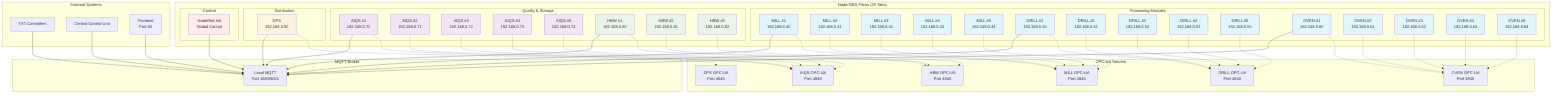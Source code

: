 graph TB
    subgraph "Node-RED Flows (25 Tabs)"
        subgraph "Processing Modules"
            MILL1[MILL #1<br/>192.168.0.40]
            MILL2[MILL #2<br/>192.168.0.41]
            MILL3[MILL #3<br/>192.168.0.42]
            MILL4[MILL #4<br/>192.168.0.43]
            MILL5[MILL #5<br/>192.168.0.44]
            
            DRILL1[DRILL #1<br/>192.168.0.50]
            DRILL2[DRILL #2<br/>192.168.0.51]
            DRILL3[DRILL #3<br/>192.168.0.52]
            DRILL4[DRILL #4<br/>192.168.0.53]
            DRILL5[DRILL #5<br/>192.168.0.54]
            
            OVEN1[OVEN #1<br/>192.168.0.60]
            OVEN2[OVEN #2<br/>192.168.0.61]
            OVEN3[OVEN #3<br/>192.168.0.62]
            OVEN4[OVEN #4<br/>192.168.0.63]
            OVEN5[OVEN #5<br/>192.168.0.64]
        end
        
        subgraph "Quality & Storage"
            AIQS1[AIQS #1<br/>192.168.0.70]
            AIQS2[AIQS #2<br/>192.168.0.71]
            AIQS3[AIQS #3<br/>192.168.0.72]
            AIQS4[AIQS #4<br/>192.168.0.73]
            AIQS5[AIQS #5<br/>192.168.0.74]
            
            HBW1[HBW #1<br/>192.168.0.80]
            HBW2[HBW #2<br/>192.168.0.81]
            HBW3[HBW #3<br/>192.168.0.82]
        end
        
        subgraph "Distribution"
            DPS[DPS<br/>192.168.0.90]
        end
        
        subgraph "Control"
            INIT[NodeRed Init<br/>Global Control]
        end
    end
    
    subgraph "OPC-UA Servers"
        MILL_OPC[MILL OPC-UA<br/>Port 4840]
        DRILL_OPC[DRILL OPC-UA<br/>Port 4840]
        OVEN_OPC[OVEN OPC-UA<br/>Port 4840]
        AIQS_OPC[AIQS OPC-UA<br/>Port 4840]
        HBW_OPC[HBW OPC-UA<br/>Port 4840]
        DPS_OPC[DPS OPC-UA<br/>Port 4840]
    end
    
    subgraph "MQTT Broker"
        MQTT[Local MQTT<br/>Port 1883/9001]
    end
    
    subgraph "External Systems"
        TXT[TXT Controllers]
        CCU[Central Control Unit]
        FRONTEND[Frontend<br/>Port 80]
    end
    
    %% OPC-UA Connections
    MILL1 -.-> MILL_OPC
    MILL2 -.-> MILL_OPC
    MILL3 -.-> MILL_OPC
    MILL4 -.-> MILL_OPC
    MILL5 -.-> MILL_OPC
    
    DRILL1 -.-> DRILL_OPC
    DRILL2 -.-> DRILL_OPC
    DRILL3 -.-> DRILL_OPC
    DRILL4 -.-> DRILL_OPC
    DRILL5 -.-> DRILL_OPC
    
    OVEN1 -.-> OVEN_OPC
    OVEN2 -.-> OVEN_OPC
    OVEN3 -.-> OVEN_OPC
    OVEN4 -.-> OVEN_OPC
    OVEN5 -.-> OVEN_OPC
    
    AIQS1 -.-> AIQS_OPC
    AIQS2 -.-> AIQS_OPC
    AIQS3 -.-> AIQS_OPC
    AIQS4 -.-> AIQS_OPC
    AIQS5 -.-> AIQS_OPC
    
    HBW1 -.-> HBW_OPC
    HBW2 -.-> HBW_OPC
    HBW3 -.-> HBW_OPC
    
    DPS -.-> DPS_OPC
    
    %% MQTT Connections
    MILL1 --> MQTT
    DRILL1 --> MQTT
    OVEN1 --> MQTT
    AIQS1 --> MQTT
    HBW1 --> MQTT
    DPS --> MQTT
    INIT --> MQTT
    
    %% External Connections
    TXT --> MQTT
    CCU --> MQTT
    FRONTEND --> MQTT
    
    %% Styling
    classDef processing fill:#e1f5fe
    classDef quality fill:#f3e5f5
    classDef storage fill:#e8f5e8
    classDef distribution fill:#fff3e0
    classDef control fill:#ffebee
    
    class MILL1,MILL2,MILL3,MILL4,MILL5,DRILL1,DRILL2,DRILL3,DRILL4,DRILL5,OVEN1,OVEN2,OVEN3,OVEN4,OVEN5 processing
    class AIQS1,AIQS2,AIQS3,AIQS4,AIQS5 quality
    class HBW1,HBW2,HBW3 storage
    class DPS distribution
    class INIT control